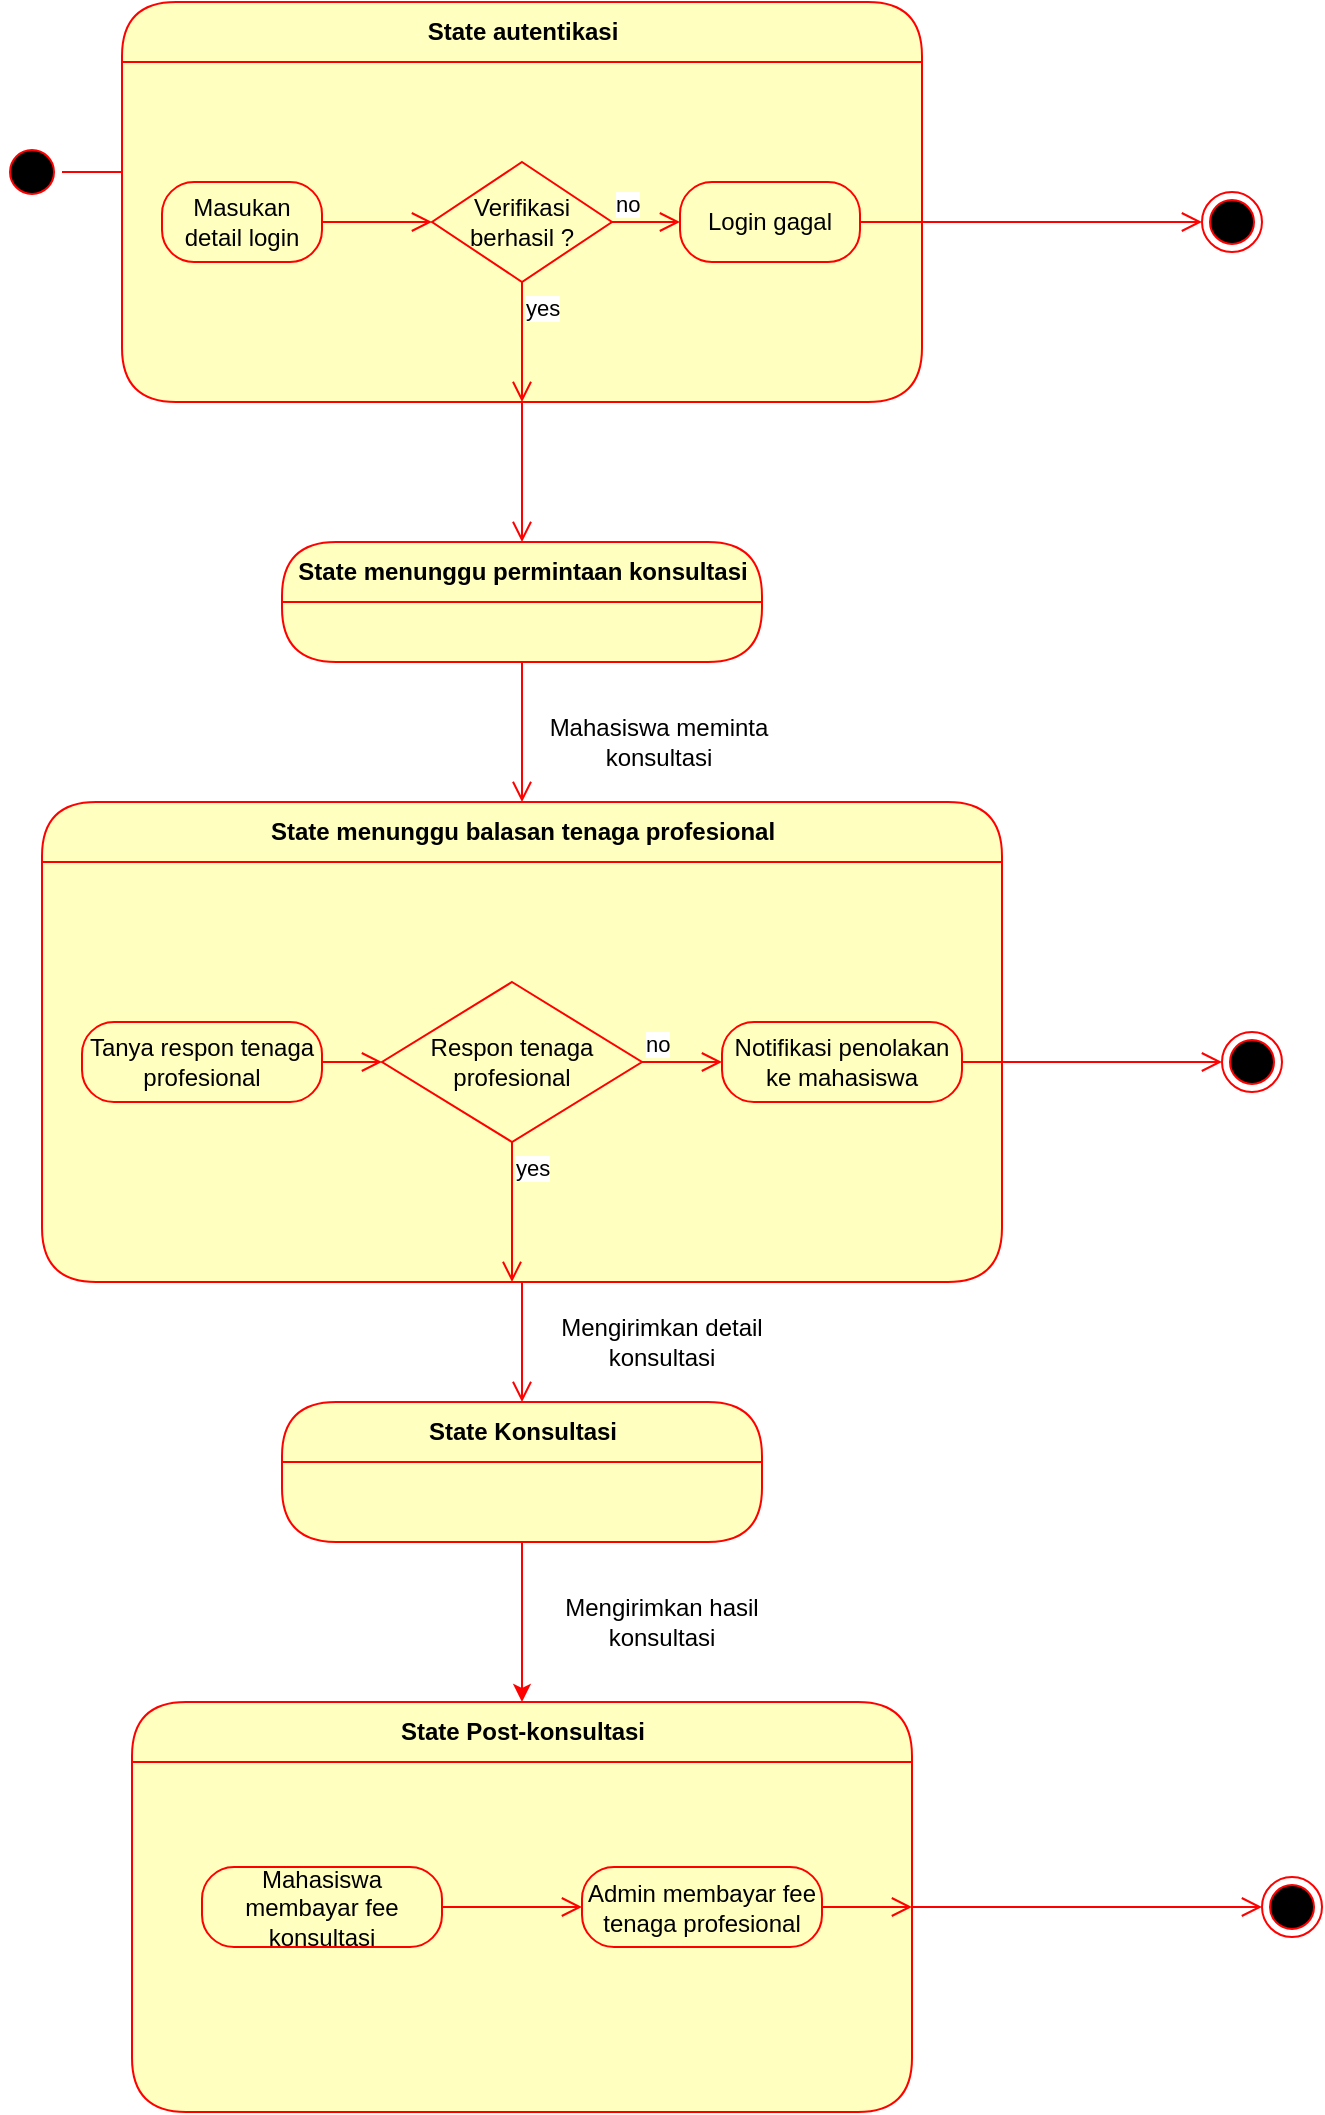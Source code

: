 <mxfile version="13.9.6" type="device"><diagram id="51FLpsNPdgxuhLjA6o7V" name="Page-1"><mxGraphModel dx="1955" dy="1093" grid="1" gridSize="10" guides="1" tooltips="1" connect="1" arrows="1" fold="1" page="1" pageScale="1" pageWidth="827" pageHeight="1169" math="0" shadow="0"><root><mxCell id="0"/><mxCell id="1" parent="0"/><mxCell id="ss4phUJTqinLQxvdbSrH-7" value="Mahasiswa meminta konsultasi" style="text;html=1;strokeColor=none;fillColor=none;align=center;verticalAlign=middle;whiteSpace=wrap;rounded=0;" vertex="1" parent="1"><mxGeometry x="300" y="390" width="117" height="20" as="geometry"/></mxCell><mxCell id="ss4phUJTqinLQxvdbSrH-29" value="State menunggu permintaan konsultasi" style="swimlane;html=1;fontStyle=1;align=center;verticalAlign=middle;childLayout=stackLayout;horizontal=1;startSize=30;horizontalStack=0;resizeParent=0;resizeLast=1;container=0;fontColor=#000000;collapsible=0;rounded=1;arcSize=30;strokeColor=#ff0000;fillColor=#ffffc0;swimlaneFillColor=#ffffc0;dropTarget=0;" vertex="1" parent="1"><mxGeometry x="170" y="300" width="240" height="60" as="geometry"/></mxCell><mxCell id="ss4phUJTqinLQxvdbSrH-31" value="" style="edgeStyle=orthogonalEdgeStyle;html=1;verticalAlign=bottom;endArrow=open;endSize=8;strokeColor=#ff0000;entryX=0.5;entryY=0;entryDx=0;entryDy=0;" edge="1" source="ss4phUJTqinLQxvdbSrH-29" parent="1" target="ss4phUJTqinLQxvdbSrH-33"><mxGeometry relative="1" as="geometry"><mxPoint x="290" y="450" as="targetPoint"/></mxGeometry></mxCell><mxCell id="ss4phUJTqinLQxvdbSrH-33" value="State menunggu balasan tenaga profesional" style="swimlane;html=1;fontStyle=1;align=center;verticalAlign=middle;childLayout=stackLayout;horizontal=1;startSize=30;horizontalStack=0;resizeParent=0;resizeLast=1;container=0;fontColor=#000000;collapsible=0;rounded=1;arcSize=30;strokeColor=#ff0000;fillColor=#ffffc0;swimlaneFillColor=#ffffc0;dropTarget=0;" vertex="1" parent="1"><mxGeometry x="50" y="430" width="480" height="240" as="geometry"/></mxCell><mxCell id="ss4phUJTqinLQxvdbSrH-35" value="" style="edgeStyle=orthogonalEdgeStyle;html=1;verticalAlign=bottom;endArrow=open;endSize=8;strokeColor=#ff0000;entryX=0.5;entryY=0;entryDx=0;entryDy=0;" edge="1" source="ss4phUJTqinLQxvdbSrH-33" parent="1" target="ss4phUJTqinLQxvdbSrH-49"><mxGeometry relative="1" as="geometry"><mxPoint x="290" y="740" as="targetPoint"/></mxGeometry></mxCell><mxCell id="ss4phUJTqinLQxvdbSrH-37" value="Respon tenaga profesional" style="rhombus;whiteSpace=wrap;html=1;fillColor=#ffffc0;strokeColor=#ff0000;" vertex="1" parent="1"><mxGeometry x="220" y="520" width="130" height="80" as="geometry"/></mxCell><mxCell id="ss4phUJTqinLQxvdbSrH-38" value="no" style="edgeStyle=orthogonalEdgeStyle;html=1;align=left;verticalAlign=bottom;endArrow=open;endSize=8;strokeColor=#ff0000;entryX=0;entryY=0.5;entryDx=0;entryDy=0;" edge="1" source="ss4phUJTqinLQxvdbSrH-37" parent="1" target="ss4phUJTqinLQxvdbSrH-46"><mxGeometry x="-1" relative="1" as="geometry"><mxPoint x="390" y="560" as="targetPoint"/></mxGeometry></mxCell><mxCell id="ss4phUJTqinLQxvdbSrH-39" value="yes" style="edgeStyle=orthogonalEdgeStyle;html=1;align=left;verticalAlign=top;endArrow=open;endSize=8;strokeColor=#ff0000;" edge="1" source="ss4phUJTqinLQxvdbSrH-37" parent="1"><mxGeometry x="-1" relative="1" as="geometry"><mxPoint x="285" y="670" as="targetPoint"/></mxGeometry></mxCell><mxCell id="ss4phUJTqinLQxvdbSrH-40" value="Tanya respon tenaga profesional" style="rounded=1;whiteSpace=wrap;html=1;arcSize=40;fontColor=#000000;fillColor=#ffffc0;strokeColor=#ff0000;" vertex="1" parent="1"><mxGeometry x="70" y="540" width="120" height="40" as="geometry"/></mxCell><mxCell id="ss4phUJTqinLQxvdbSrH-41" value="" style="edgeStyle=orthogonalEdgeStyle;html=1;verticalAlign=bottom;endArrow=open;endSize=8;strokeColor=#ff0000;entryX=0;entryY=0.5;entryDx=0;entryDy=0;" edge="1" source="ss4phUJTqinLQxvdbSrH-40" parent="1" target="ss4phUJTqinLQxvdbSrH-37"><mxGeometry relative="1" as="geometry"><mxPoint x="200" y="640" as="targetPoint"/></mxGeometry></mxCell><mxCell id="ss4phUJTqinLQxvdbSrH-46" value="Notifikasi penolakan ke mahasiswa" style="rounded=1;whiteSpace=wrap;html=1;arcSize=40;fontColor=#000000;fillColor=#ffffc0;strokeColor=#ff0000;" vertex="1" parent="1"><mxGeometry x="390" y="540" width="120" height="40" as="geometry"/></mxCell><mxCell id="ss4phUJTqinLQxvdbSrH-47" value="" style="edgeStyle=orthogonalEdgeStyle;html=1;verticalAlign=bottom;endArrow=open;endSize=8;strokeColor=#ff0000;" edge="1" source="ss4phUJTqinLQxvdbSrH-46" parent="1"><mxGeometry relative="1" as="geometry"><mxPoint x="640" y="560" as="targetPoint"/></mxGeometry></mxCell><mxCell id="ss4phUJTqinLQxvdbSrH-48" value="" style="ellipse;html=1;shape=endState;fillColor=#000000;strokeColor=#ff0000;" vertex="1" parent="1"><mxGeometry x="640" y="545" width="30" height="30" as="geometry"/></mxCell><mxCell id="ss4phUJTqinLQxvdbSrH-57" style="edgeStyle=orthogonalEdgeStyle;rounded=0;orthogonalLoop=1;jettySize=auto;html=1;strokeColor=#FF0000;" edge="1" parent="1" source="ss4phUJTqinLQxvdbSrH-49" target="ss4phUJTqinLQxvdbSrH-53"><mxGeometry relative="1" as="geometry"/></mxCell><mxCell id="ss4phUJTqinLQxvdbSrH-49" value="State Konsultasi" style="swimlane;html=1;fontStyle=1;align=center;verticalAlign=middle;childLayout=stackLayout;horizontal=1;startSize=30;horizontalStack=0;resizeParent=0;resizeLast=1;container=0;fontColor=#000000;collapsible=0;rounded=1;arcSize=30;strokeColor=#ff0000;fillColor=#ffffc0;swimlaneFillColor=#ffffc0;dropTarget=0;" vertex="1" parent="1"><mxGeometry x="170" y="730" width="240" height="70" as="geometry"/></mxCell><mxCell id="ss4phUJTqinLQxvdbSrH-52" value="Mengirimkan detail konsultasi" style="text;html=1;strokeColor=none;fillColor=none;align=center;verticalAlign=middle;whiteSpace=wrap;rounded=0;" vertex="1" parent="1"><mxGeometry x="300" y="690" width="120" height="20" as="geometry"/></mxCell><mxCell id="ss4phUJTqinLQxvdbSrH-53" value="State Post-konsultasi" style="swimlane;html=1;fontStyle=1;align=center;verticalAlign=middle;childLayout=stackLayout;horizontal=1;startSize=30;horizontalStack=0;resizeParent=0;resizeLast=1;container=0;fontColor=#000000;collapsible=0;rounded=1;arcSize=30;strokeColor=#ff0000;fillColor=#ffffc0;swimlaneFillColor=#ffffc0;dropTarget=0;" vertex="1" parent="1"><mxGeometry x="95" y="880" width="390" height="205" as="geometry"/></mxCell><mxCell id="ss4phUJTqinLQxvdbSrH-55" value="" style="edgeStyle=orthogonalEdgeStyle;html=1;verticalAlign=bottom;endArrow=open;endSize=8;strokeColor=#ff0000;entryX=0;entryY=0.5;entryDx=0;entryDy=0;" edge="1" source="ss4phUJTqinLQxvdbSrH-53" parent="1" target="ss4phUJTqinLQxvdbSrH-56"><mxGeometry relative="1" as="geometry"><mxPoint x="620" y="968" as="targetPoint"/></mxGeometry></mxCell><mxCell id="ss4phUJTqinLQxvdbSrH-56" value="" style="ellipse;html=1;shape=endState;fillColor=#000000;strokeColor=#ff0000;" vertex="1" parent="1"><mxGeometry x="660" y="967.5" width="30" height="30" as="geometry"/></mxCell><mxCell id="ss4phUJTqinLQxvdbSrH-58" value="Mengirimkan hasil konsultasi" style="text;html=1;strokeColor=none;fillColor=none;align=center;verticalAlign=middle;whiteSpace=wrap;rounded=0;" vertex="1" parent="1"><mxGeometry x="300" y="830" width="120" height="20" as="geometry"/></mxCell><mxCell id="ss4phUJTqinLQxvdbSrH-61" value="Mahasiswa membayar fee konsultasi" style="rounded=1;whiteSpace=wrap;html=1;arcSize=40;fontColor=#000000;fillColor=#ffffc0;strokeColor=#ff0000;" vertex="1" parent="1"><mxGeometry x="130" y="962.5" width="120" height="40" as="geometry"/></mxCell><mxCell id="ss4phUJTqinLQxvdbSrH-62" value="" style="edgeStyle=orthogonalEdgeStyle;html=1;verticalAlign=bottom;endArrow=open;endSize=8;strokeColor=#ff0000;entryX=0;entryY=0.5;entryDx=0;entryDy=0;" edge="1" source="ss4phUJTqinLQxvdbSrH-61" parent="1" target="ss4phUJTqinLQxvdbSrH-63"><mxGeometry relative="1" as="geometry"><mxPoint x="160" y="1040" as="targetPoint"/></mxGeometry></mxCell><mxCell id="ss4phUJTqinLQxvdbSrH-63" value="Admin membayar fee tenaga profesional" style="rounded=1;whiteSpace=wrap;html=1;arcSize=40;fontColor=#000000;fillColor=#ffffc0;strokeColor=#ff0000;" vertex="1" parent="1"><mxGeometry x="320" y="962.5" width="120" height="40" as="geometry"/></mxCell><mxCell id="ss4phUJTqinLQxvdbSrH-64" value="" style="edgeStyle=orthogonalEdgeStyle;html=1;verticalAlign=bottom;endArrow=open;endSize=8;strokeColor=#ff0000;entryX=1;entryY=0.5;entryDx=0;entryDy=0;exitX=1;exitY=0.5;exitDx=0;exitDy=0;" edge="1" source="ss4phUJTqinLQxvdbSrH-63" parent="1" target="ss4phUJTqinLQxvdbSrH-53"><mxGeometry relative="1" as="geometry"><mxPoint x="380" y="1053" as="targetPoint"/><Array as="points"><mxPoint x="450" y="982"/><mxPoint x="450" y="982"/></Array></mxGeometry></mxCell><mxCell id="ss4phUJTqinLQxvdbSrH-65" value="" style="ellipse;html=1;shape=startState;fillColor=#000000;strokeColor=#ff0000;" vertex="1" parent="1"><mxGeometry x="30" y="100" width="30" height="30" as="geometry"/></mxCell><mxCell id="ss4phUJTqinLQxvdbSrH-66" value="" style="edgeStyle=orthogonalEdgeStyle;html=1;verticalAlign=bottom;endArrow=open;endSize=8;strokeColor=#ff0000;entryX=0;entryY=0.5;entryDx=0;entryDy=0;" edge="1" source="ss4phUJTqinLQxvdbSrH-65" parent="1"><mxGeometry relative="1" as="geometry"><mxPoint x="150" y="115" as="targetPoint"/></mxGeometry></mxCell><mxCell id="ss4phUJTqinLQxvdbSrH-67" value="State autentikasi" style="swimlane;html=1;fontStyle=1;align=center;verticalAlign=middle;childLayout=stackLayout;horizontal=1;startSize=30;horizontalStack=0;resizeParent=0;resizeLast=1;container=0;fontColor=#000000;collapsible=0;rounded=1;arcSize=30;strokeColor=#ff0000;fillColor=#ffffc0;swimlaneFillColor=#ffffc0;dropTarget=0;" vertex="1" parent="1"><mxGeometry x="90" y="30" width="400" height="200" as="geometry"/></mxCell><mxCell id="ss4phUJTqinLQxvdbSrH-69" value="" style="edgeStyle=orthogonalEdgeStyle;html=1;verticalAlign=bottom;endArrow=open;endSize=8;strokeColor=#ff0000;entryX=0.5;entryY=0;entryDx=0;entryDy=0;" edge="1" source="ss4phUJTqinLQxvdbSrH-67" parent="1" target="ss4phUJTqinLQxvdbSrH-29"><mxGeometry relative="1" as="geometry"><mxPoint x="230" y="140" as="targetPoint"/></mxGeometry></mxCell><mxCell id="ss4phUJTqinLQxvdbSrH-73" value="Masukan detail login" style="rounded=1;whiteSpace=wrap;html=1;arcSize=40;fontColor=#000000;fillColor=#ffffc0;strokeColor=#ff0000;" vertex="1" parent="1"><mxGeometry x="110" y="120" width="80" height="40" as="geometry"/></mxCell><mxCell id="ss4phUJTqinLQxvdbSrH-74" value="" style="edgeStyle=orthogonalEdgeStyle;html=1;verticalAlign=bottom;endArrow=open;endSize=8;strokeColor=#ff0000;entryX=0;entryY=0.5;entryDx=0;entryDy=0;" edge="1" source="ss4phUJTqinLQxvdbSrH-73" parent="1" target="ss4phUJTqinLQxvdbSrH-75"><mxGeometry relative="1" as="geometry"><mxPoint x="250" y="170" as="targetPoint"/></mxGeometry></mxCell><mxCell id="ss4phUJTqinLQxvdbSrH-75" value="Verifikasi berhasil ?" style="rhombus;whiteSpace=wrap;html=1;fillColor=#ffffc0;strokeColor=#ff0000;" vertex="1" parent="1"><mxGeometry x="245" y="110" width="90" height="60" as="geometry"/></mxCell><mxCell id="ss4phUJTqinLQxvdbSrH-76" value="no" style="edgeStyle=orthogonalEdgeStyle;html=1;align=left;verticalAlign=bottom;endArrow=open;endSize=8;strokeColor=#ff0000;entryX=0;entryY=0.5;entryDx=0;entryDy=0;" edge="1" source="ss4phUJTqinLQxvdbSrH-75" parent="1" target="ss4phUJTqinLQxvdbSrH-78"><mxGeometry x="-1" relative="1" as="geometry"><mxPoint x="420" y="120" as="targetPoint"/></mxGeometry></mxCell><mxCell id="ss4phUJTqinLQxvdbSrH-77" value="yes" style="edgeStyle=orthogonalEdgeStyle;html=1;align=left;verticalAlign=top;endArrow=open;endSize=8;strokeColor=#ff0000;entryX=0.5;entryY=1;entryDx=0;entryDy=0;" edge="1" source="ss4phUJTqinLQxvdbSrH-75" parent="1" target="ss4phUJTqinLQxvdbSrH-67"><mxGeometry x="-1" relative="1" as="geometry"><mxPoint x="330" y="180" as="targetPoint"/><Array as="points"><mxPoint x="285" y="170"/><mxPoint x="290" y="170"/></Array></mxGeometry></mxCell><mxCell id="ss4phUJTqinLQxvdbSrH-78" value="Login gagal" style="rounded=1;whiteSpace=wrap;html=1;arcSize=40;fontColor=#000000;fillColor=#ffffc0;strokeColor=#ff0000;" vertex="1" parent="1"><mxGeometry x="369" y="120" width="90" height="40" as="geometry"/></mxCell><mxCell id="ss4phUJTqinLQxvdbSrH-79" value="" style="edgeStyle=orthogonalEdgeStyle;html=1;verticalAlign=bottom;endArrow=open;endSize=8;strokeColor=#ff0000;entryX=0;entryY=0.5;entryDx=0;entryDy=0;exitX=1;exitY=0.5;exitDx=0;exitDy=0;" edge="1" source="ss4phUJTqinLQxvdbSrH-78" parent="1" target="ss4phUJTqinLQxvdbSrH-80"><mxGeometry relative="1" as="geometry"><mxPoint x="480" y="130" as="targetPoint"/><Array as="points"><mxPoint x="530" y="140"/><mxPoint x="530" y="140"/></Array></mxGeometry></mxCell><mxCell id="ss4phUJTqinLQxvdbSrH-80" value="" style="ellipse;html=1;shape=endState;fillColor=#000000;strokeColor=#ff0000;" vertex="1" parent="1"><mxGeometry x="630" y="125" width="30" height="30" as="geometry"/></mxCell></root></mxGraphModel></diagram></mxfile>